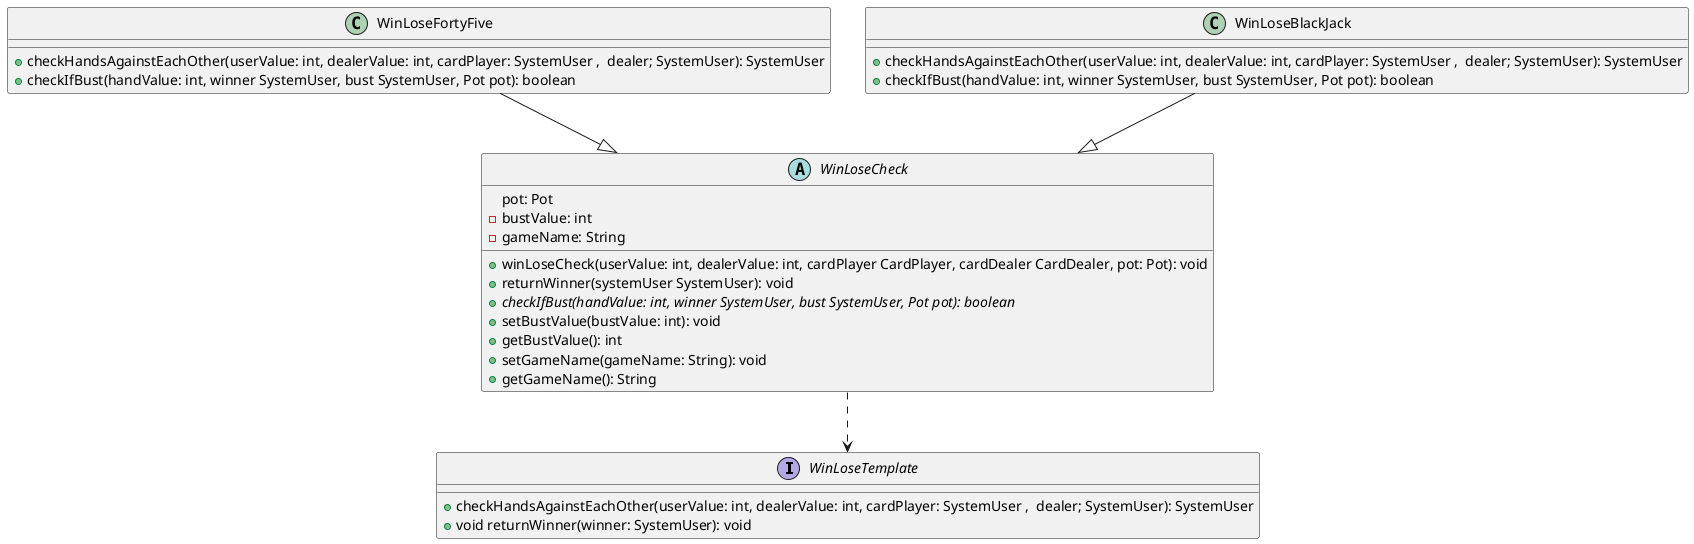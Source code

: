 @startuml

interface WinLoseTemplate{
        +checkHandsAgainstEachOther(userValue: int, dealerValue: int, cardPlayer: SystemUser ,  dealer; SystemUser): SystemUser
        +void returnWinner(winner: SystemUser): void

}

abstract class WinLoseCheck{
        pot: Pot
        -bustValue: int
        -gameName: String
        +winLoseCheck(userValue: int, dealerValue: int, cardPlayer CardPlayer, cardDealer CardDealer, pot: Pot): void
        +returnWinner(systemUser SystemUser): void
        {abstract}+checkIfBust(handValue: int, winner SystemUser, bust SystemUser, Pot pot): boolean
        +setBustValue(bustValue: int): void
        +getBustValue(): int
        +setGameName(gameName: String): void
        +getGameName(): String

}


class WinLoseFortyFive{
    +checkHandsAgainstEachOther(userValue: int, dealerValue: int, cardPlayer: SystemUser ,  dealer; SystemUser): SystemUser
    +checkIfBust(handValue: int, winner SystemUser, bust SystemUser, Pot pot): boolean
}


class WinLoseBlackJack{
    +checkHandsAgainstEachOther(userValue: int, dealerValue: int, cardPlayer: SystemUser ,  dealer; SystemUser): SystemUser
    +checkIfBust(handValue: int, winner SystemUser, bust SystemUser, Pot pot): boolean
}


WinLoseBlackJack --|> WinLoseCheck
WinLoseFortyFive --|> WinLoseCheck

WinLoseCheck ..> WinLoseTemplate
@enduml